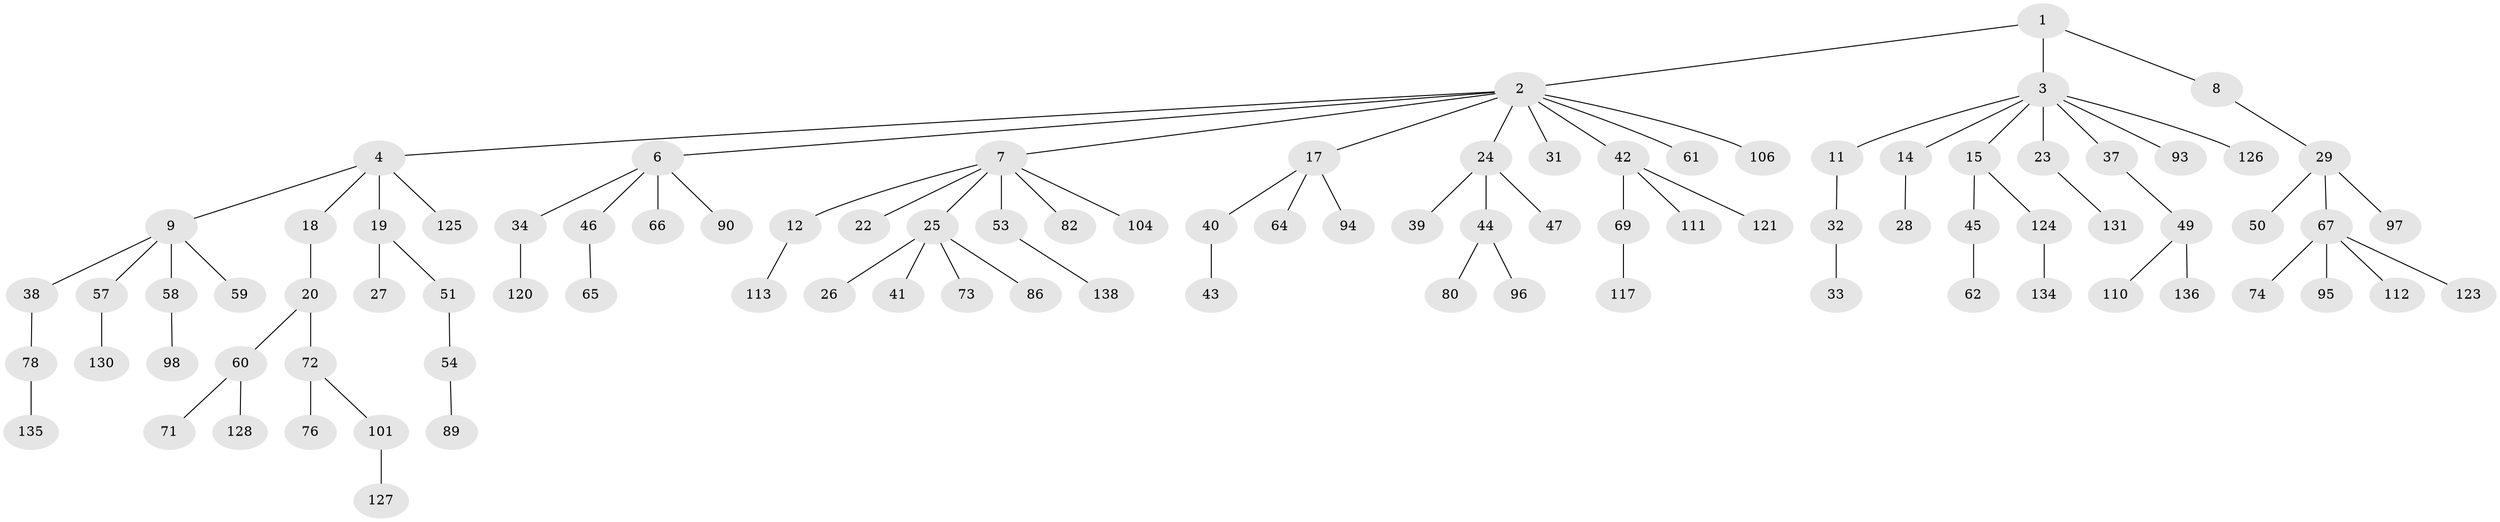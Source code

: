 // original degree distribution, {4: 0.057971014492753624, 8: 0.007246376811594203, 9: 0.007246376811594203, 5: 0.028985507246376812, 2: 0.2463768115942029, 7: 0.007246376811594203, 3: 0.13043478260869565, 1: 0.5072463768115942, 6: 0.007246376811594203}
// Generated by graph-tools (version 1.1) at 2025/42/03/06/25 10:42:05]
// undirected, 94 vertices, 93 edges
graph export_dot {
graph [start="1"]
  node [color=gray90,style=filled];
  1 [super="+87"];
  2 [super="+13"];
  3 [super="+99"];
  4 [super="+5"];
  6 [super="+16"];
  7 [super="+30"];
  8 [super="+83"];
  9 [super="+10"];
  11;
  12 [super="+91"];
  14 [super="+35"];
  15 [super="+55"];
  17 [super="+84"];
  18 [super="+108"];
  19 [super="+21"];
  20 [super="+48"];
  22;
  23;
  24 [super="+36"];
  25 [super="+63"];
  26;
  27;
  28;
  29 [super="+100"];
  31;
  32 [super="+92"];
  33;
  34;
  37;
  38;
  39;
  40 [super="+68"];
  41;
  42 [super="+56"];
  43 [super="+122"];
  44 [super="+52"];
  45 [super="+88"];
  46;
  47;
  49 [super="+137"];
  50;
  51 [super="+109"];
  53 [super="+79"];
  54 [super="+75"];
  57 [super="+70"];
  58;
  59;
  60 [super="+114"];
  61 [super="+81"];
  62;
  64;
  65;
  66 [super="+107"];
  67 [super="+85"];
  69 [super="+129"];
  71 [super="+118"];
  72;
  73;
  74 [super="+116"];
  76 [super="+77"];
  78 [super="+132"];
  80 [super="+105"];
  82;
  86 [super="+115"];
  89 [super="+103"];
  90;
  93;
  94;
  95;
  96;
  97;
  98;
  101 [super="+102"];
  104;
  106;
  110 [super="+133"];
  111 [super="+119"];
  112;
  113;
  117;
  120;
  121;
  123;
  124;
  125;
  126;
  127;
  128;
  130;
  131;
  134;
  135;
  136;
  138;
  1 -- 2;
  1 -- 3;
  1 -- 8;
  2 -- 4;
  2 -- 6;
  2 -- 7;
  2 -- 17;
  2 -- 42;
  2 -- 106;
  2 -- 24;
  2 -- 61;
  2 -- 31;
  3 -- 11;
  3 -- 14;
  3 -- 15;
  3 -- 23;
  3 -- 37;
  3 -- 93;
  3 -- 126;
  4 -- 9;
  4 -- 18;
  4 -- 19;
  4 -- 125;
  6 -- 34;
  6 -- 46;
  6 -- 66;
  6 -- 90;
  7 -- 12;
  7 -- 22;
  7 -- 25;
  7 -- 53;
  7 -- 104;
  7 -- 82;
  8 -- 29;
  9 -- 57;
  9 -- 58;
  9 -- 59;
  9 -- 38;
  11 -- 32;
  12 -- 113;
  14 -- 28;
  15 -- 45;
  15 -- 124;
  17 -- 40;
  17 -- 64;
  17 -- 94;
  18 -- 20;
  19 -- 27;
  19 -- 51;
  20 -- 72;
  20 -- 60;
  23 -- 131;
  24 -- 44;
  24 -- 39;
  24 -- 47;
  25 -- 26;
  25 -- 41;
  25 -- 73;
  25 -- 86;
  29 -- 50;
  29 -- 67;
  29 -- 97;
  32 -- 33;
  34 -- 120;
  37 -- 49;
  38 -- 78;
  40 -- 43;
  42 -- 121;
  42 -- 69;
  42 -- 111;
  44 -- 96;
  44 -- 80;
  45 -- 62;
  46 -- 65;
  49 -- 110;
  49 -- 136;
  51 -- 54;
  53 -- 138;
  54 -- 89;
  57 -- 130;
  58 -- 98;
  60 -- 71;
  60 -- 128;
  67 -- 74;
  67 -- 112;
  67 -- 123;
  67 -- 95;
  69 -- 117;
  72 -- 76;
  72 -- 101;
  78 -- 135;
  101 -- 127;
  124 -- 134;
}
